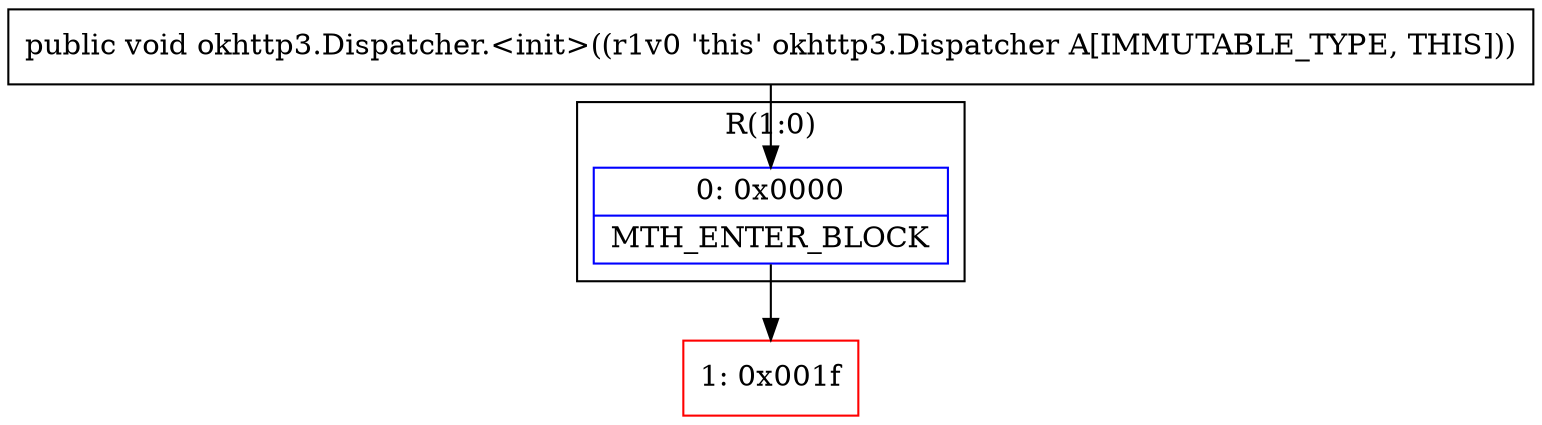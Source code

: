 digraph "CFG forokhttp3.Dispatcher.\<init\>()V" {
subgraph cluster_Region_800553321 {
label = "R(1:0)";
node [shape=record,color=blue];
Node_0 [shape=record,label="{0\:\ 0x0000|MTH_ENTER_BLOCK\l}"];
}
Node_1 [shape=record,color=red,label="{1\:\ 0x001f}"];
MethodNode[shape=record,label="{public void okhttp3.Dispatcher.\<init\>((r1v0 'this' okhttp3.Dispatcher A[IMMUTABLE_TYPE, THIS])) }"];
MethodNode -> Node_0;
Node_0 -> Node_1;
}

